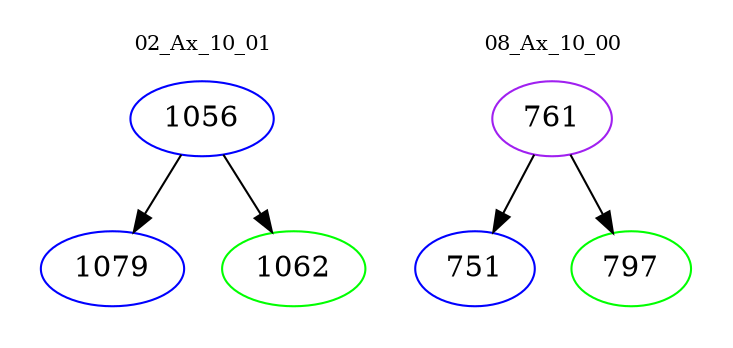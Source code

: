 digraph{
subgraph cluster_0 {
color = white
label = "02_Ax_10_01";
fontsize=10;
T0_1056 [label="1056", color="blue"]
T0_1056 -> T0_1079 [color="black"]
T0_1079 [label="1079", color="blue"]
T0_1056 -> T0_1062 [color="black"]
T0_1062 [label="1062", color="green"]
}
subgraph cluster_1 {
color = white
label = "08_Ax_10_00";
fontsize=10;
T1_761 [label="761", color="purple"]
T1_761 -> T1_751 [color="black"]
T1_751 [label="751", color="blue"]
T1_761 -> T1_797 [color="black"]
T1_797 [label="797", color="green"]
}
}
